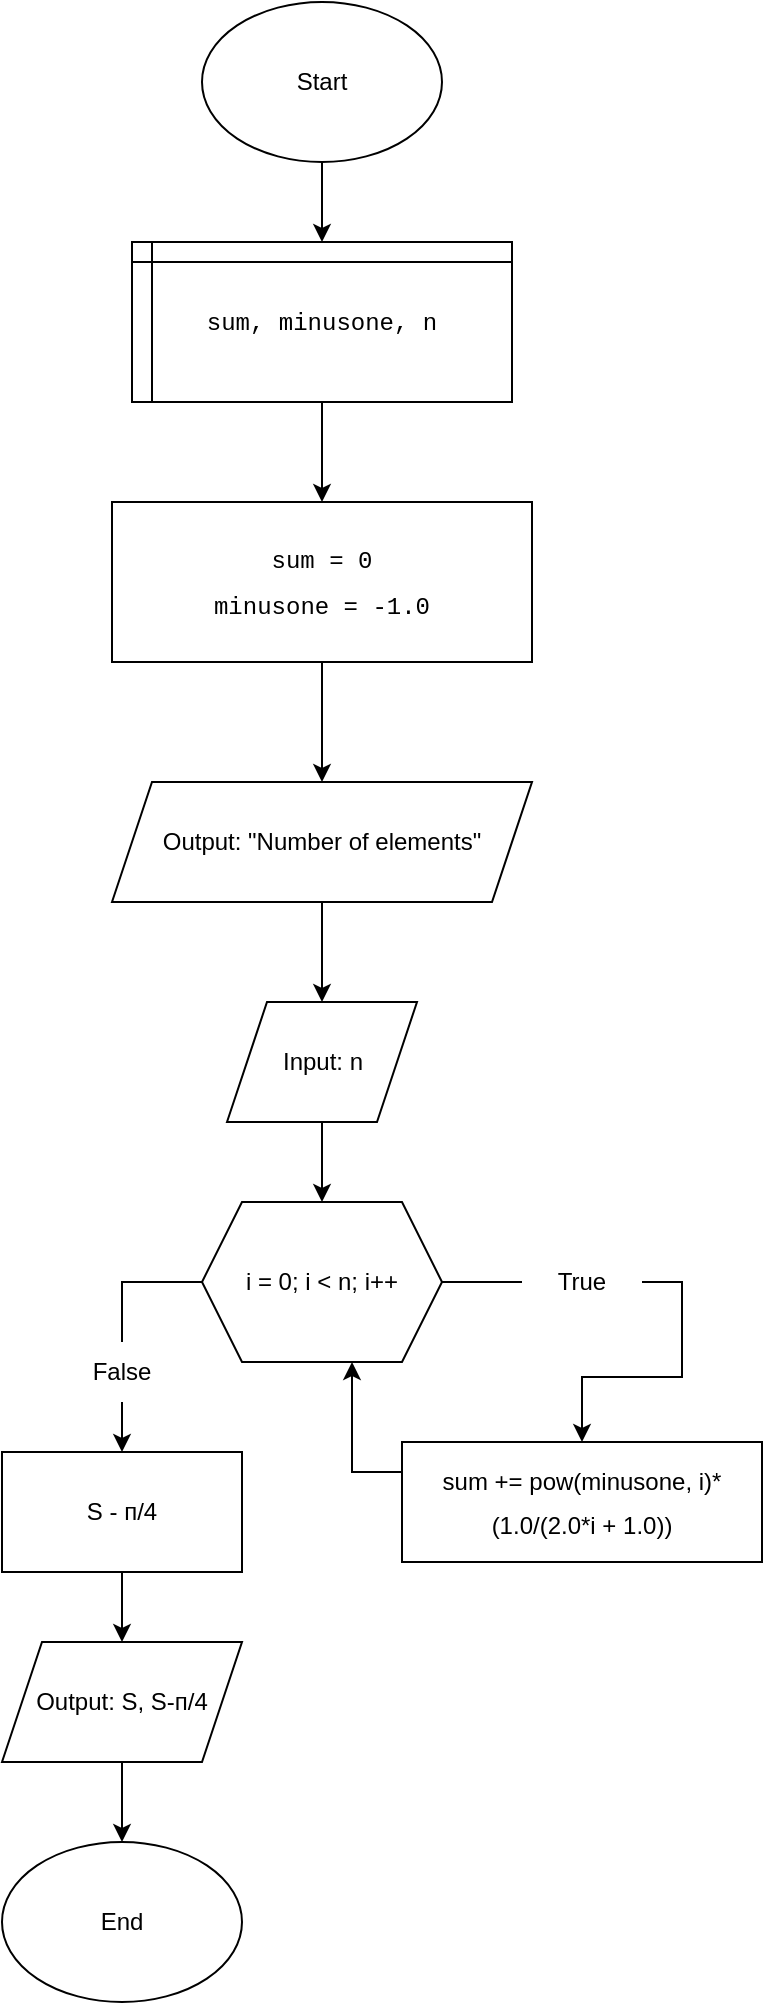 <mxfile version="24.9.3">
  <diagram id="C5RBs43oDa-KdzZeNtuy" name="Page-1">
    <mxGraphModel dx="1062" dy="586" grid="1" gridSize="10" guides="1" tooltips="1" connect="1" arrows="1" fold="1" page="1" pageScale="1" pageWidth="827" pageHeight="1169" math="0" shadow="0">
      <root>
        <mxCell id="WIyWlLk6GJQsqaUBKTNV-0" />
        <mxCell id="WIyWlLk6GJQsqaUBKTNV-1" parent="WIyWlLk6GJQsqaUBKTNV-0" />
        <mxCell id="Br24ICafhy1wDNoyXPe8-2" value="" style="edgeStyle=orthogonalEdgeStyle;rounded=0;orthogonalLoop=1;jettySize=auto;html=1;" edge="1" parent="WIyWlLk6GJQsqaUBKTNV-1" source="Br24ICafhy1wDNoyXPe8-0" target="Br24ICafhy1wDNoyXPe8-1">
          <mxGeometry relative="1" as="geometry" />
        </mxCell>
        <mxCell id="Br24ICafhy1wDNoyXPe8-0" value="Start" style="ellipse;whiteSpace=wrap;html=1;" vertex="1" parent="WIyWlLk6GJQsqaUBKTNV-1">
          <mxGeometry x="340" y="40" width="120" height="80" as="geometry" />
        </mxCell>
        <mxCell id="Br24ICafhy1wDNoyXPe8-78" value="" style="edgeStyle=orthogonalEdgeStyle;rounded=0;orthogonalLoop=1;jettySize=auto;html=1;" edge="1" parent="WIyWlLk6GJQsqaUBKTNV-1" source="Br24ICafhy1wDNoyXPe8-1" target="Br24ICafhy1wDNoyXPe8-64">
          <mxGeometry relative="1" as="geometry" />
        </mxCell>
        <mxCell id="Br24ICafhy1wDNoyXPe8-1" value="&lt;div style=&quot;font-family: Consolas, &amp;quot;Courier New&amp;quot;, monospace; line-height: 22px; white-space: pre;&quot;&gt;sum, minusone, n&lt;/div&gt;" style="shape=internalStorage;whiteSpace=wrap;html=1;backgroundOutline=1;dx=10;dy=10;" vertex="1" parent="WIyWlLk6GJQsqaUBKTNV-1">
          <mxGeometry x="305" y="160" width="190" height="80" as="geometry" />
        </mxCell>
        <mxCell id="Br24ICafhy1wDNoyXPe8-67" value="" style="edgeStyle=orthogonalEdgeStyle;rounded=0;orthogonalLoop=1;jettySize=auto;html=1;" edge="1" parent="WIyWlLk6GJQsqaUBKTNV-1" source="Br24ICafhy1wDNoyXPe8-64" target="Br24ICafhy1wDNoyXPe8-66">
          <mxGeometry relative="1" as="geometry" />
        </mxCell>
        <mxCell id="Br24ICafhy1wDNoyXPe8-64" value="&lt;div style=&quot;line-height: 22px; white-space: pre;&quot;&gt;&lt;font face=&quot;Consolas, Courier New, monospace&quot;&gt;sum = 0&lt;/font&gt;&lt;/div&gt;&lt;div style=&quot;line-height: 22px; white-space: pre;&quot;&gt;&lt;font face=&quot;Consolas, Courier New, monospace&quot;&gt;minusone = -1.0&lt;/font&gt;&lt;/div&gt;" style="rounded=0;whiteSpace=wrap;html=1;" vertex="1" parent="WIyWlLk6GJQsqaUBKTNV-1">
          <mxGeometry x="295" y="290" width="210" height="80" as="geometry" />
        </mxCell>
        <mxCell id="Br24ICafhy1wDNoyXPe8-80" value="" style="edgeStyle=orthogonalEdgeStyle;rounded=0;orthogonalLoop=1;jettySize=auto;html=1;" edge="1" parent="WIyWlLk6GJQsqaUBKTNV-1" source="Br24ICafhy1wDNoyXPe8-66" target="Br24ICafhy1wDNoyXPe8-79">
          <mxGeometry relative="1" as="geometry" />
        </mxCell>
        <mxCell id="Br24ICafhy1wDNoyXPe8-66" value="Output: &quot;Number of elements&quot;" style="shape=parallelogram;perimeter=parallelogramPerimeter;whiteSpace=wrap;html=1;fixedSize=1;" vertex="1" parent="WIyWlLk6GJQsqaUBKTNV-1">
          <mxGeometry x="295" y="430" width="210" height="60" as="geometry" />
        </mxCell>
        <mxCell id="Br24ICafhy1wDNoyXPe8-68" value="End" style="ellipse;whiteSpace=wrap;html=1;" vertex="1" parent="WIyWlLk6GJQsqaUBKTNV-1">
          <mxGeometry x="240" y="960" width="120" height="80" as="geometry" />
        </mxCell>
        <mxCell id="Br24ICafhy1wDNoyXPe8-95" value="" style="edgeStyle=orthogonalEdgeStyle;rounded=0;orthogonalLoop=1;jettySize=auto;html=1;" edge="1" parent="WIyWlLk6GJQsqaUBKTNV-1" source="Br24ICafhy1wDNoyXPe8-79" target="Br24ICafhy1wDNoyXPe8-81">
          <mxGeometry relative="1" as="geometry" />
        </mxCell>
        <mxCell id="Br24ICafhy1wDNoyXPe8-79" value="Input: n" style="shape=parallelogram;perimeter=parallelogramPerimeter;whiteSpace=wrap;html=1;fixedSize=1;" vertex="1" parent="WIyWlLk6GJQsqaUBKTNV-1">
          <mxGeometry x="352.5" y="540" width="95" height="60" as="geometry" />
        </mxCell>
        <mxCell id="Br24ICafhy1wDNoyXPe8-83" style="edgeStyle=orthogonalEdgeStyle;rounded=0;orthogonalLoop=1;jettySize=auto;html=1;entryX=0.5;entryY=0;entryDx=0;entryDy=0;exitX=1;exitY=0.5;exitDx=0;exitDy=0;" edge="1" parent="WIyWlLk6GJQsqaUBKTNV-1" source="Br24ICafhy1wDNoyXPe8-85" target="Br24ICafhy1wDNoyXPe8-82">
          <mxGeometry relative="1" as="geometry" />
        </mxCell>
        <mxCell id="Br24ICafhy1wDNoyXPe8-90" style="edgeStyle=orthogonalEdgeStyle;rounded=0;orthogonalLoop=1;jettySize=auto;html=1;entryX=0.5;entryY=0;entryDx=0;entryDy=0;" edge="1" parent="WIyWlLk6GJQsqaUBKTNV-1" source="Br24ICafhy1wDNoyXPe8-92" target="Br24ICafhy1wDNoyXPe8-89">
          <mxGeometry relative="1" as="geometry">
            <mxPoint x="400.0" y="665" as="sourcePoint" />
          </mxGeometry>
        </mxCell>
        <mxCell id="Br24ICafhy1wDNoyXPe8-81" value="i = 0; i &amp;lt; n; i++" style="shape=hexagon;perimeter=hexagonPerimeter2;whiteSpace=wrap;html=1;fixedSize=1;" vertex="1" parent="WIyWlLk6GJQsqaUBKTNV-1">
          <mxGeometry x="340" y="640" width="120" height="80" as="geometry" />
        </mxCell>
        <mxCell id="Br24ICafhy1wDNoyXPe8-86" style="edgeStyle=orthogonalEdgeStyle;rounded=0;orthogonalLoop=1;jettySize=auto;html=1;entryX=0.625;entryY=1;entryDx=0;entryDy=0;exitX=0;exitY=0.25;exitDx=0;exitDy=0;" edge="1" parent="WIyWlLk6GJQsqaUBKTNV-1" source="Br24ICafhy1wDNoyXPe8-82" target="Br24ICafhy1wDNoyXPe8-81">
          <mxGeometry relative="1" as="geometry" />
        </mxCell>
        <mxCell id="Br24ICafhy1wDNoyXPe8-82" value="&lt;div style=&quot;line-height: 22px; white-space: pre;&quot;&gt;&lt;font style=&quot;&quot;&gt;sum += pow(minusone, i)*&lt;/font&gt;&lt;/div&gt;&lt;div style=&quot;line-height: 22px; white-space: pre;&quot;&gt;&lt;span style=&quot;background-color: initial;&quot;&gt;(1.0/(2.0*i + 1.0))&lt;/span&gt;&lt;/div&gt;" style="rounded=0;whiteSpace=wrap;html=1;" vertex="1" parent="WIyWlLk6GJQsqaUBKTNV-1">
          <mxGeometry x="440" y="760" width="180" height="60" as="geometry" />
        </mxCell>
        <mxCell id="Br24ICafhy1wDNoyXPe8-84" value="" style="edgeStyle=orthogonalEdgeStyle;rounded=0;orthogonalLoop=1;jettySize=auto;html=1;entryX=0;entryY=0.5;entryDx=0;entryDy=0;exitX=1;exitY=0.5;exitDx=0;exitDy=0;endArrow=none;endFill=0;" edge="1" parent="WIyWlLk6GJQsqaUBKTNV-1" source="Br24ICafhy1wDNoyXPe8-81" target="Br24ICafhy1wDNoyXPe8-85">
          <mxGeometry relative="1" as="geometry">
            <mxPoint x="460" y="680" as="sourcePoint" />
            <mxPoint x="530" y="760" as="targetPoint" />
          </mxGeometry>
        </mxCell>
        <mxCell id="Br24ICafhy1wDNoyXPe8-85" value="True" style="text;html=1;align=center;verticalAlign=middle;whiteSpace=wrap;rounded=0;" vertex="1" parent="WIyWlLk6GJQsqaUBKTNV-1">
          <mxGeometry x="500" y="665" width="60" height="30" as="geometry" />
        </mxCell>
        <mxCell id="Br24ICafhy1wDNoyXPe8-94" value="" style="edgeStyle=orthogonalEdgeStyle;rounded=0;orthogonalLoop=1;jettySize=auto;html=1;" edge="1" parent="WIyWlLk6GJQsqaUBKTNV-1" source="Br24ICafhy1wDNoyXPe8-87" target="Br24ICafhy1wDNoyXPe8-68">
          <mxGeometry relative="1" as="geometry" />
        </mxCell>
        <mxCell id="Br24ICafhy1wDNoyXPe8-87" value="Output: S, S-п/4" style="shape=parallelogram;perimeter=parallelogramPerimeter;whiteSpace=wrap;html=1;fixedSize=1;" vertex="1" parent="WIyWlLk6GJQsqaUBKTNV-1">
          <mxGeometry x="240" y="860" width="120" height="60" as="geometry" />
        </mxCell>
        <mxCell id="Br24ICafhy1wDNoyXPe8-93" value="" style="edgeStyle=orthogonalEdgeStyle;rounded=0;orthogonalLoop=1;jettySize=auto;html=1;" edge="1" parent="WIyWlLk6GJQsqaUBKTNV-1" source="Br24ICafhy1wDNoyXPe8-89" target="Br24ICafhy1wDNoyXPe8-87">
          <mxGeometry relative="1" as="geometry" />
        </mxCell>
        <mxCell id="Br24ICafhy1wDNoyXPe8-89" value="S - п/4" style="rounded=0;whiteSpace=wrap;html=1;" vertex="1" parent="WIyWlLk6GJQsqaUBKTNV-1">
          <mxGeometry x="240" y="765" width="120" height="60" as="geometry" />
        </mxCell>
        <mxCell id="Br24ICafhy1wDNoyXPe8-91" value="" style="edgeStyle=orthogonalEdgeStyle;rounded=0;orthogonalLoop=1;jettySize=auto;html=1;entryX=0.5;entryY=0;entryDx=0;entryDy=0;exitX=0;exitY=0.5;exitDx=0;exitDy=0;endArrow=none;endFill=0;" edge="1" parent="WIyWlLk6GJQsqaUBKTNV-1" source="Br24ICafhy1wDNoyXPe8-81" target="Br24ICafhy1wDNoyXPe8-92">
          <mxGeometry relative="1" as="geometry">
            <mxPoint x="400.0" y="665" as="sourcePoint" />
            <mxPoint x="300" y="765" as="targetPoint" />
          </mxGeometry>
        </mxCell>
        <mxCell id="Br24ICafhy1wDNoyXPe8-92" value="False" style="text;html=1;align=center;verticalAlign=middle;whiteSpace=wrap;rounded=0;" vertex="1" parent="WIyWlLk6GJQsqaUBKTNV-1">
          <mxGeometry x="270" y="710" width="60" height="30" as="geometry" />
        </mxCell>
      </root>
    </mxGraphModel>
  </diagram>
</mxfile>
